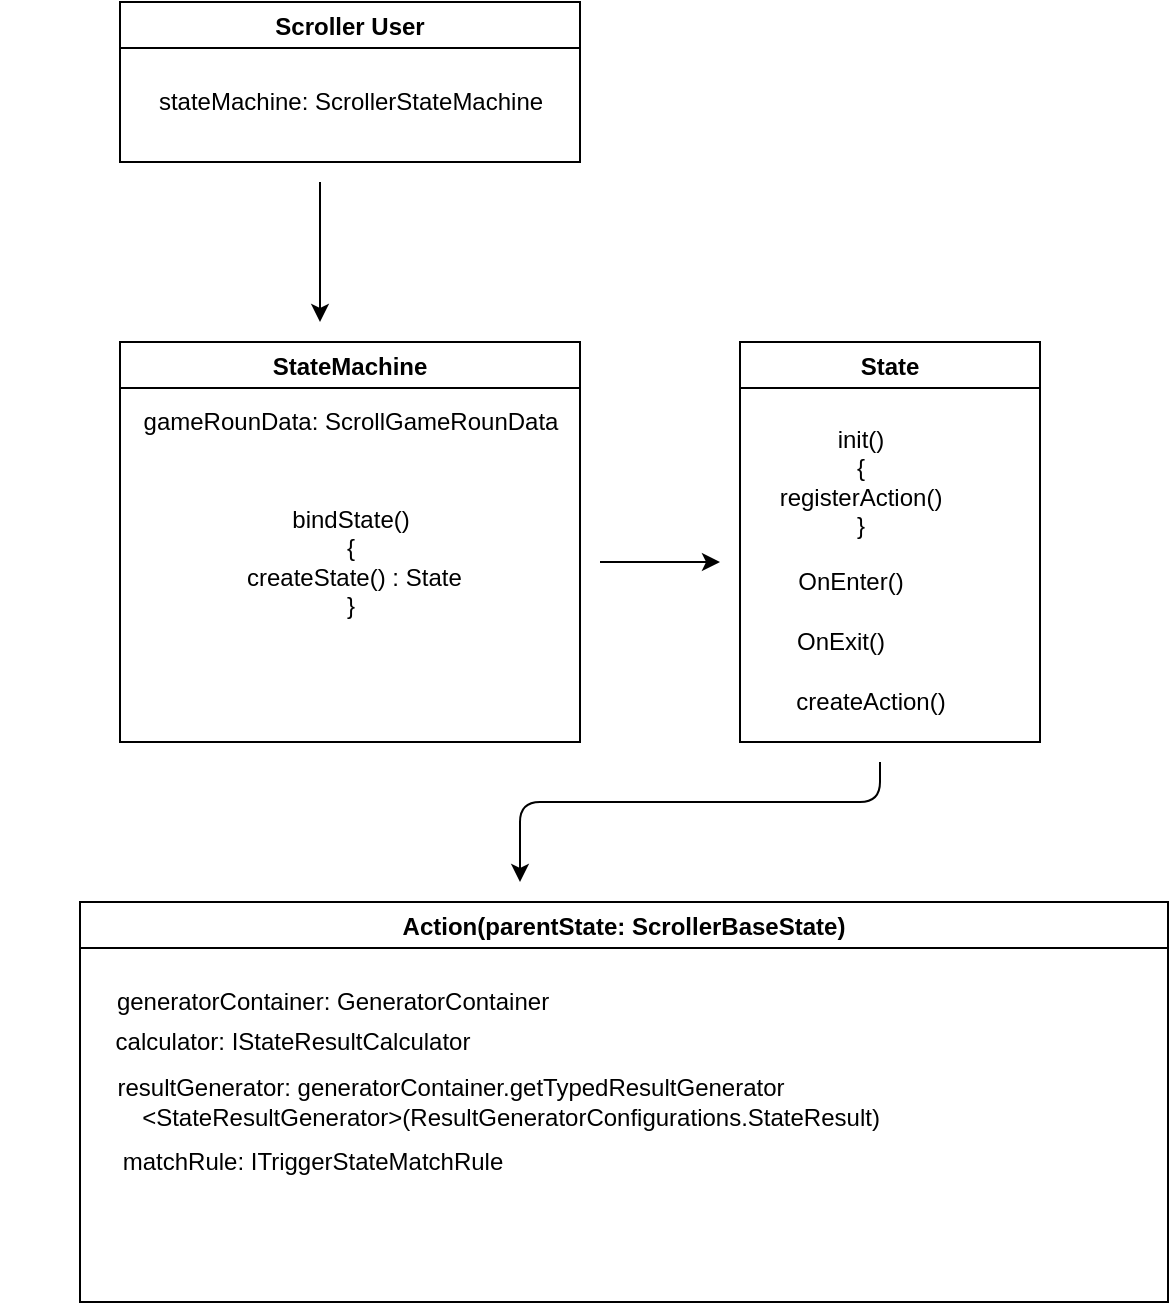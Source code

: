 <mxfile version="14.9.7" type="github">
  <diagram id="C5RBs43oDa-KdzZeNtuy" name="Page-1">
    <mxGraphModel dx="1630" dy="771" grid="1" gridSize="10" guides="1" tooltips="1" connect="1" arrows="1" fold="1" page="1" pageScale="1" pageWidth="827" pageHeight="1169" math="0" shadow="0">
      <root>
        <mxCell id="WIyWlLk6GJQsqaUBKTNV-0" />
        <mxCell id="WIyWlLk6GJQsqaUBKTNV-1" parent="WIyWlLk6GJQsqaUBKTNV-0" />
        <mxCell id="51aDSxTkQ22pYN6QrdHl-0" value="Scroller User" style="swimlane;" vertex="1" parent="WIyWlLk6GJQsqaUBKTNV-1">
          <mxGeometry x="30" y="40" width="230" height="80" as="geometry" />
        </mxCell>
        <mxCell id="51aDSxTkQ22pYN6QrdHl-1" value="stateMachine: ScrollerStateMachine" style="text;html=1;align=center;verticalAlign=middle;resizable=0;points=[];autosize=1;strokeColor=none;" vertex="1" parent="51aDSxTkQ22pYN6QrdHl-0">
          <mxGeometry x="10" y="40" width="210" height="20" as="geometry" />
        </mxCell>
        <mxCell id="51aDSxTkQ22pYN6QrdHl-2" value="" style="endArrow=classic;html=1;" edge="1" parent="WIyWlLk6GJQsqaUBKTNV-1">
          <mxGeometry width="50" height="50" relative="1" as="geometry">
            <mxPoint x="130" y="130" as="sourcePoint" />
            <mxPoint x="130" y="200" as="targetPoint" />
            <Array as="points">
              <mxPoint x="130" y="190" />
            </Array>
          </mxGeometry>
        </mxCell>
        <mxCell id="51aDSxTkQ22pYN6QrdHl-4" value="StateMachine" style="swimlane;" vertex="1" parent="WIyWlLk6GJQsqaUBKTNV-1">
          <mxGeometry x="30" y="210" width="230" height="200" as="geometry" />
        </mxCell>
        <mxCell id="51aDSxTkQ22pYN6QrdHl-6" value="gameRounData: ScrollGameRounData" style="text;html=1;align=center;verticalAlign=middle;resizable=0;points=[];autosize=1;strokeColor=none;" vertex="1" parent="51aDSxTkQ22pYN6QrdHl-4">
          <mxGeometry x="5" y="30" width="220" height="20" as="geometry" />
        </mxCell>
        <mxCell id="51aDSxTkQ22pYN6QrdHl-8" value="bindState()&lt;br&gt;{&lt;br&gt;&lt;span style=&quot;white-space: pre&quot;&gt;	&lt;/span&gt;createState() : State&lt;br&gt;}" style="text;html=1;align=center;verticalAlign=middle;resizable=0;points=[];autosize=1;strokeColor=none;" vertex="1" parent="51aDSxTkQ22pYN6QrdHl-4">
          <mxGeometry x="40" y="80" width="150" height="60" as="geometry" />
        </mxCell>
        <mxCell id="51aDSxTkQ22pYN6QrdHl-9" value="" style="endArrow=classic;html=1;" edge="1" parent="WIyWlLk6GJQsqaUBKTNV-1">
          <mxGeometry width="50" height="50" relative="1" as="geometry">
            <mxPoint x="270" y="320" as="sourcePoint" />
            <mxPoint x="330" y="320" as="targetPoint" />
          </mxGeometry>
        </mxCell>
        <mxCell id="51aDSxTkQ22pYN6QrdHl-10" value="State" style="swimlane;" vertex="1" parent="WIyWlLk6GJQsqaUBKTNV-1">
          <mxGeometry x="340" y="210" width="150" height="200" as="geometry" />
        </mxCell>
        <mxCell id="51aDSxTkQ22pYN6QrdHl-12" value="OnEnter()" style="text;html=1;align=center;verticalAlign=middle;resizable=0;points=[];autosize=1;strokeColor=none;" vertex="1" parent="51aDSxTkQ22pYN6QrdHl-10">
          <mxGeometry x="20" y="110" width="70" height="20" as="geometry" />
        </mxCell>
        <mxCell id="51aDSxTkQ22pYN6QrdHl-13" value="OnExit()" style="text;html=1;align=center;verticalAlign=middle;resizable=0;points=[];autosize=1;strokeColor=none;" vertex="1" parent="51aDSxTkQ22pYN6QrdHl-10">
          <mxGeometry x="20" y="140" width="60" height="20" as="geometry" />
        </mxCell>
        <mxCell id="51aDSxTkQ22pYN6QrdHl-11" value="init()&lt;br&gt;{&lt;br&gt;registerAction()&lt;br&gt;}" style="text;html=1;align=center;verticalAlign=middle;resizable=0;points=[];autosize=1;strokeColor=none;" vertex="1" parent="51aDSxTkQ22pYN6QrdHl-10">
          <mxGeometry x="10" y="40" width="100" height="60" as="geometry" />
        </mxCell>
        <mxCell id="51aDSxTkQ22pYN6QrdHl-14" value="createAction()" style="text;html=1;align=center;verticalAlign=middle;resizable=0;points=[];autosize=1;strokeColor=none;" vertex="1" parent="51aDSxTkQ22pYN6QrdHl-10">
          <mxGeometry x="20" y="170" width="90" height="20" as="geometry" />
        </mxCell>
        <mxCell id="51aDSxTkQ22pYN6QrdHl-15" value="" style="endArrow=classic;html=1;" edge="1" parent="WIyWlLk6GJQsqaUBKTNV-1">
          <mxGeometry width="50" height="50" relative="1" as="geometry">
            <mxPoint x="410" y="420" as="sourcePoint" />
            <mxPoint x="230" y="480" as="targetPoint" />
            <Array as="points">
              <mxPoint x="410" y="440" />
              <mxPoint x="230" y="440" />
            </Array>
          </mxGeometry>
        </mxCell>
        <mxCell id="51aDSxTkQ22pYN6QrdHl-16" value="Action(parentState: ScrollerBaseState)" style="swimlane;" vertex="1" parent="WIyWlLk6GJQsqaUBKTNV-1">
          <mxGeometry x="10" y="490" width="544" height="200" as="geometry" />
        </mxCell>
        <mxCell id="51aDSxTkQ22pYN6QrdHl-17" value="generatorContainer: GeneratorContainer" style="text;html=1;align=center;verticalAlign=middle;resizable=0;points=[];autosize=1;strokeColor=none;" vertex="1" parent="51aDSxTkQ22pYN6QrdHl-16">
          <mxGeometry x="11" y="40" width="230" height="20" as="geometry" />
        </mxCell>
        <mxCell id="51aDSxTkQ22pYN6QrdHl-19" value="resultGenerator:&amp;nbsp;generatorContainer.getTypedResultGenerator&lt;br&gt;&amp;nbsp; &amp;nbsp; &amp;nbsp; &amp;nbsp; &amp;nbsp; &amp;nbsp; &amp;nbsp; &amp;nbsp; &amp;nbsp; &amp;nbsp;&amp;lt;StateResultGenerator&amp;gt;(ResultGeneratorConfigurations.StateResult)&amp;nbsp;" style="text;html=1;align=center;verticalAlign=middle;resizable=0;points=[];autosize=1;strokeColor=none;" vertex="1" parent="51aDSxTkQ22pYN6QrdHl-16">
          <mxGeometry x="-40" y="85" width="450" height="30" as="geometry" />
        </mxCell>
        <mxCell id="51aDSxTkQ22pYN6QrdHl-18" value="calculator: IStateResultCalculator" style="text;html=1;align=center;verticalAlign=middle;resizable=0;points=[];autosize=1;strokeColor=none;" vertex="1" parent="51aDSxTkQ22pYN6QrdHl-16">
          <mxGeometry x="11" y="60" width="190" height="20" as="geometry" />
        </mxCell>
        <mxCell id="51aDSxTkQ22pYN6QrdHl-20" value="matchRule: ITriggerStateMatchRule" style="text;html=1;align=center;verticalAlign=middle;resizable=0;points=[];autosize=1;strokeColor=none;" vertex="1" parent="51aDSxTkQ22pYN6QrdHl-16">
          <mxGeometry x="11" y="120" width="210" height="20" as="geometry" />
        </mxCell>
      </root>
    </mxGraphModel>
  </diagram>
</mxfile>
